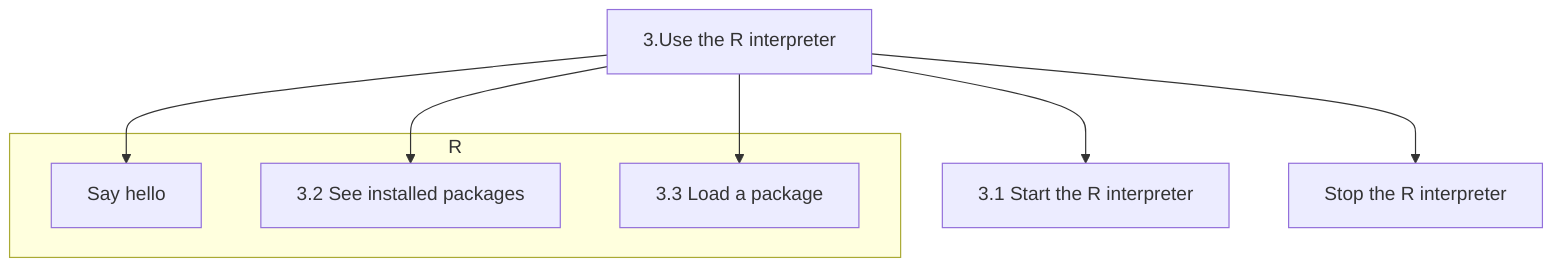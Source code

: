 flowchart TD

  use_r_interpreter[3.Use the R interpreter]
  start_r_interpreter[3.1 Start the R interpreter]
  subgraph R
    say_hello[Say hello]
    see_installed_packages[3.2 See installed packages]
    load_package[3.3 Load a package]
  end
  stop_r_interpreter[Stop the R interpreter]

  use_r_interpreter --> start_r_interpreter
  use_r_interpreter --> say_hello
  use_r_interpreter --> see_installed_packages
  use_r_interpreter --> load_package
  use_r_interpreter --> stop_r_interpreter